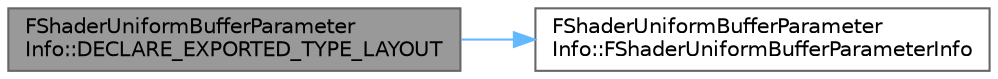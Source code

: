 digraph "FShaderUniformBufferParameterInfo::DECLARE_EXPORTED_TYPE_LAYOUT"
{
 // INTERACTIVE_SVG=YES
 // LATEX_PDF_SIZE
  bgcolor="transparent";
  edge [fontname=Helvetica,fontsize=10,labelfontname=Helvetica,labelfontsize=10];
  node [fontname=Helvetica,fontsize=10,shape=box,height=0.2,width=0.4];
  rankdir="LR";
  Node1 [id="Node000001",label="FShaderUniformBufferParameter\lInfo::DECLARE_EXPORTED_TYPE_LAYOUT",height=0.2,width=0.4,color="gray40", fillcolor="grey60", style="filled", fontcolor="black",tooltip=" "];
  Node1 -> Node2 [id="edge1_Node000001_Node000002",color="steelblue1",style="solid",tooltip=" "];
  Node2 [id="Node000002",label="FShaderUniformBufferParameter\lInfo::FShaderUniformBufferParameterInfo",height=0.2,width=0.4,color="grey40", fillcolor="white", style="filled",URL="$d7/d18/classFShaderUniformBufferParameterInfo.html#a3a6c33e92a026c0925ec3f005c06191c",tooltip=" "];
}
